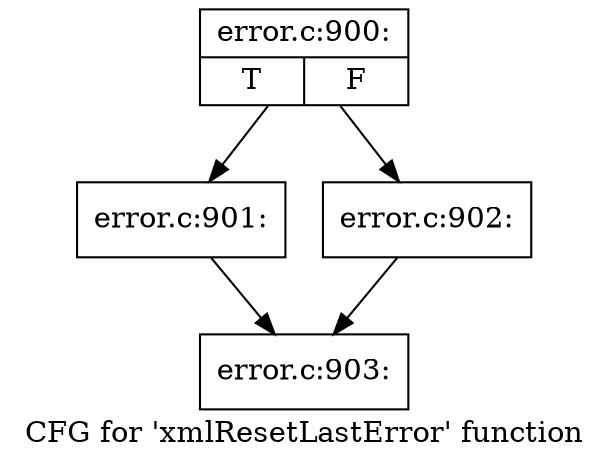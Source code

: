 digraph "CFG for 'xmlResetLastError' function" {
	label="CFG for 'xmlResetLastError' function";

	Node0x38b1cd0 [shape=record,label="{error.c:900:|{<s0>T|<s1>F}}"];
	Node0x38b1cd0 -> Node0x38b20f0;
	Node0x38b1cd0 -> Node0x38b2140;
	Node0x38b20f0 [shape=record,label="{error.c:901:}"];
	Node0x38b20f0 -> Node0x38abbf0;
	Node0x38b2140 [shape=record,label="{error.c:902:}"];
	Node0x38b2140 -> Node0x38abbf0;
	Node0x38abbf0 [shape=record,label="{error.c:903:}"];
}
